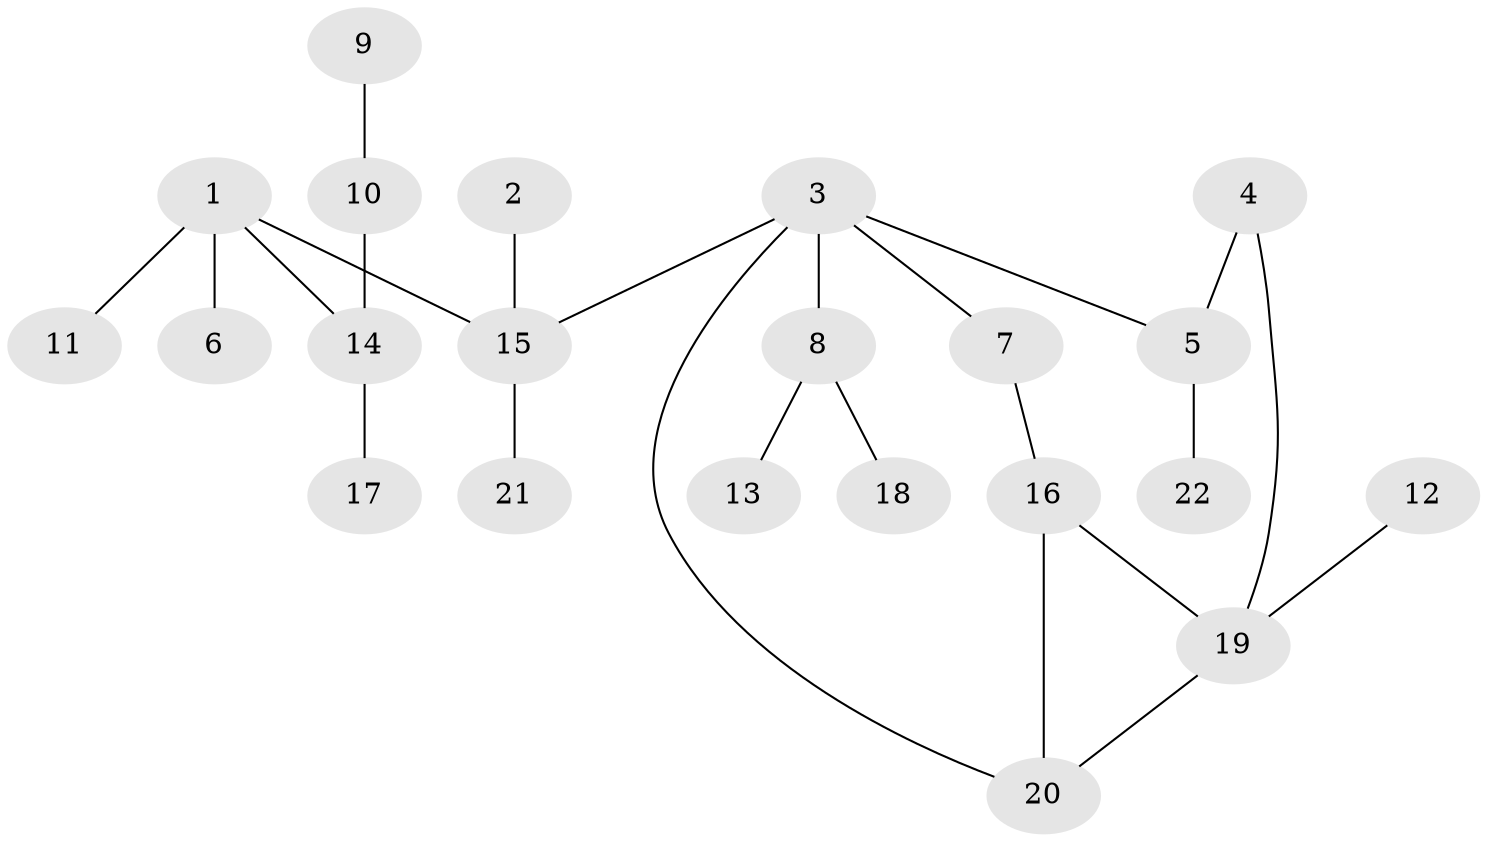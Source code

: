 // original degree distribution, {5: 0.028169014084507043, 7: 0.014084507042253521, 4: 0.056338028169014086, 6: 0.028169014084507043, 3: 0.15492957746478872, 2: 0.23943661971830985, 1: 0.4788732394366197}
// Generated by graph-tools (version 1.1) at 2025/36/03/04/25 23:36:11]
// undirected, 22 vertices, 24 edges
graph export_dot {
  node [color=gray90,style=filled];
  1;
  2;
  3;
  4;
  5;
  6;
  7;
  8;
  9;
  10;
  11;
  12;
  13;
  14;
  15;
  16;
  17;
  18;
  19;
  20;
  21;
  22;
  1 -- 6 [weight=1.0];
  1 -- 11 [weight=1.0];
  1 -- 14 [weight=1.0];
  1 -- 15 [weight=1.0];
  2 -- 15 [weight=1.0];
  3 -- 5 [weight=1.0];
  3 -- 7 [weight=1.0];
  3 -- 8 [weight=1.0];
  3 -- 15 [weight=1.0];
  3 -- 20 [weight=1.0];
  4 -- 5 [weight=1.0];
  4 -- 19 [weight=1.0];
  5 -- 22 [weight=1.0];
  7 -- 16 [weight=1.0];
  8 -- 13 [weight=1.0];
  8 -- 18 [weight=1.0];
  9 -- 10 [weight=1.0];
  10 -- 14 [weight=1.0];
  12 -- 19 [weight=1.0];
  14 -- 17 [weight=1.0];
  15 -- 21 [weight=1.0];
  16 -- 19 [weight=1.0];
  16 -- 20 [weight=1.0];
  19 -- 20 [weight=1.0];
}
